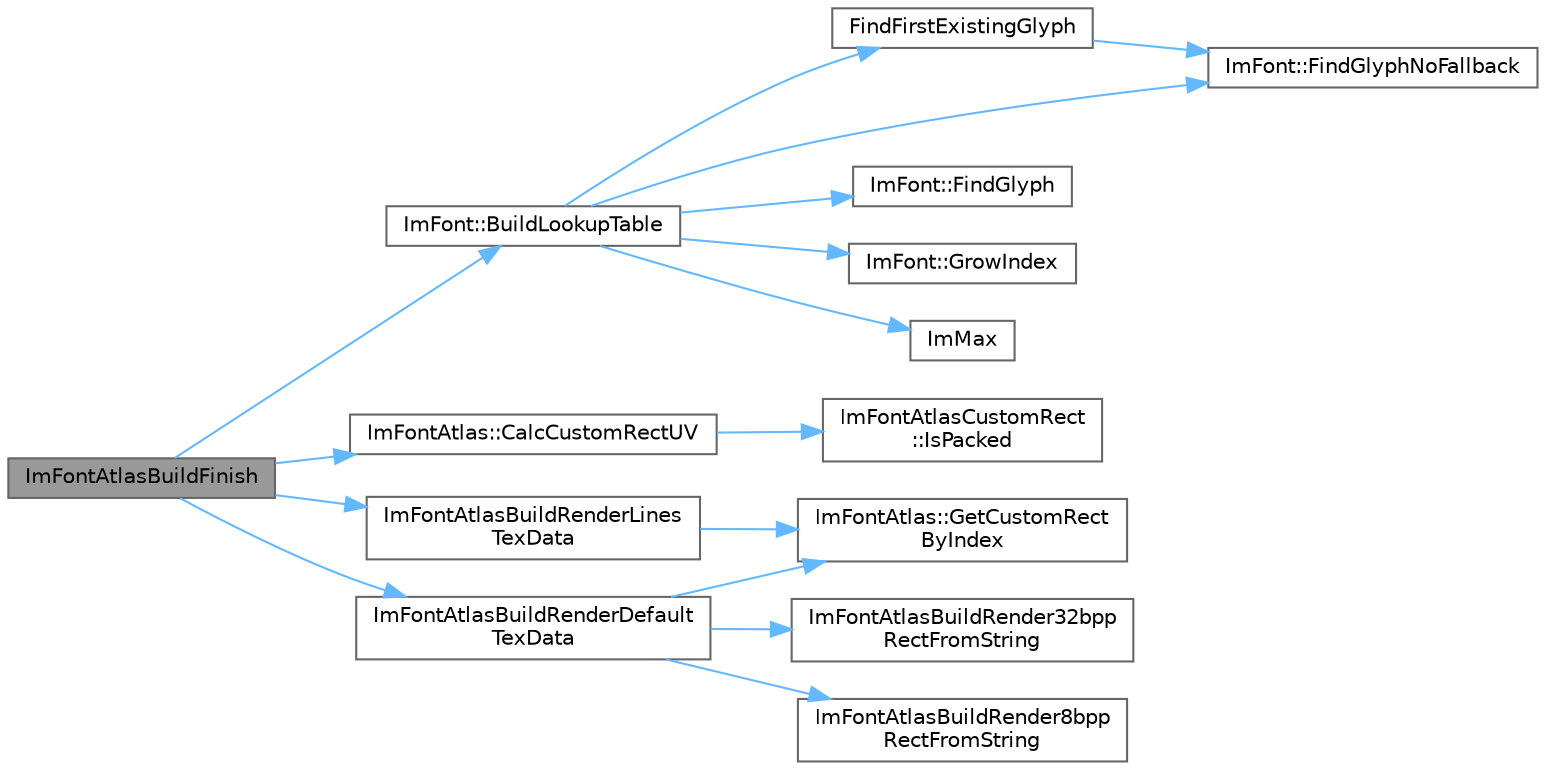 digraph "ImFontAtlasBuildFinish"
{
 // LATEX_PDF_SIZE
  bgcolor="transparent";
  edge [fontname=Helvetica,fontsize=10,labelfontname=Helvetica,labelfontsize=10];
  node [fontname=Helvetica,fontsize=10,shape=box,height=0.2,width=0.4];
  rankdir="LR";
  Node1 [id="Node000001",label="ImFontAtlasBuildFinish",height=0.2,width=0.4,color="gray40", fillcolor="grey60", style="filled", fontcolor="black",tooltip=" "];
  Node1 -> Node2 [id="edge16_Node000001_Node000002",color="steelblue1",style="solid",tooltip=" "];
  Node2 [id="Node000002",label="ImFont::BuildLookupTable",height=0.2,width=0.4,color="grey40", fillcolor="white", style="filled",URL="$struct_im_font.html#a04b3a1437bd0032722bbbd3613941162",tooltip=" "];
  Node2 -> Node3 [id="edge17_Node000002_Node000003",color="steelblue1",style="solid",tooltip=" "];
  Node3 [id="Node000003",label="FindFirstExistingGlyph",height=0.2,width=0.4,color="grey40", fillcolor="white", style="filled",URL="$imgui__draw_8cpp.html#abbf9333048e69bc2c78377c540592f98",tooltip=" "];
  Node3 -> Node4 [id="edge18_Node000003_Node000004",color="steelblue1",style="solid",tooltip=" "];
  Node4 [id="Node000004",label="ImFont::FindGlyphNoFallback",height=0.2,width=0.4,color="grey40", fillcolor="white", style="filled",URL="$struct_im_font.html#a9db5b4cc756ac1b01efbc79e3002f88d",tooltip=" "];
  Node2 -> Node5 [id="edge19_Node000002_Node000005",color="steelblue1",style="solid",tooltip=" "];
  Node5 [id="Node000005",label="ImFont::FindGlyph",height=0.2,width=0.4,color="grey40", fillcolor="white", style="filled",URL="$struct_im_font.html#a335e2966ab0f067c24f7bf6e6ebf7050",tooltip=" "];
  Node2 -> Node4 [id="edge20_Node000002_Node000004",color="steelblue1",style="solid",tooltip=" "];
  Node2 -> Node6 [id="edge21_Node000002_Node000006",color="steelblue1",style="solid",tooltip=" "];
  Node6 [id="Node000006",label="ImFont::GrowIndex",height=0.2,width=0.4,color="grey40", fillcolor="white", style="filled",URL="$struct_im_font.html#ab7865a365d9653b4636b198d2f222fd6",tooltip=" "];
  Node2 -> Node7 [id="edge22_Node000002_Node000007",color="steelblue1",style="solid",tooltip=" "];
  Node7 [id="Node000007",label="ImMax",height=0.2,width=0.4,color="grey40", fillcolor="white", style="filled",URL="$imgui__internal_8h.html#a7667efd95147d0422f140917c71a9226",tooltip=" "];
  Node1 -> Node8 [id="edge23_Node000001_Node000008",color="steelblue1",style="solid",tooltip=" "];
  Node8 [id="Node000008",label="ImFontAtlas::CalcCustomRectUV",height=0.2,width=0.4,color="grey40", fillcolor="white", style="filled",URL="$struct_im_font_atlas.html#a66bb70a3c3dab00bd714fc52e2195882",tooltip=" "];
  Node8 -> Node9 [id="edge24_Node000008_Node000009",color="steelblue1",style="solid",tooltip=" "];
  Node9 [id="Node000009",label="ImFontAtlasCustomRect\l::IsPacked",height=0.2,width=0.4,color="grey40", fillcolor="white", style="filled",URL="$struct_im_font_atlas_custom_rect.html#a8829c3c64981078ba03d75c2b07e2abc",tooltip=" "];
  Node1 -> Node10 [id="edge25_Node000001_Node000010",color="steelblue1",style="solid",tooltip=" "];
  Node10 [id="Node000010",label="ImFontAtlasBuildRenderDefault\lTexData",height=0.2,width=0.4,color="grey40", fillcolor="white", style="filled",URL="$imgui__draw_8cpp.html#a5c1e7dc4dbb8ef1787cc953b6156fb28",tooltip=" "];
  Node10 -> Node11 [id="edge26_Node000010_Node000011",color="steelblue1",style="solid",tooltip=" "];
  Node11 [id="Node000011",label="ImFontAtlas::GetCustomRect\lByIndex",height=0.2,width=0.4,color="grey40", fillcolor="white", style="filled",URL="$struct_im_font_atlas.html#a6a4c5f59c12c88a5c0429d6a6ec06481",tooltip=" "];
  Node10 -> Node12 [id="edge27_Node000010_Node000012",color="steelblue1",style="solid",tooltip=" "];
  Node12 [id="Node000012",label="ImFontAtlasBuildRender32bpp\lRectFromString",height=0.2,width=0.4,color="grey40", fillcolor="white", style="filled",URL="$imgui__draw_8cpp.html#a66ac51ad223da84c7167d4c9f4cfb2fb",tooltip=" "];
  Node10 -> Node13 [id="edge28_Node000010_Node000013",color="steelblue1",style="solid",tooltip=" "];
  Node13 [id="Node000013",label="ImFontAtlasBuildRender8bpp\lRectFromString",height=0.2,width=0.4,color="grey40", fillcolor="white", style="filled",URL="$imgui__draw_8cpp.html#acc7928ba77e5e06a342720ccf0a95ece",tooltip=" "];
  Node1 -> Node14 [id="edge29_Node000001_Node000014",color="steelblue1",style="solid",tooltip=" "];
  Node14 [id="Node000014",label="ImFontAtlasBuildRenderLines\lTexData",height=0.2,width=0.4,color="grey40", fillcolor="white", style="filled",URL="$imgui__draw_8cpp.html#ab634607914fd0dc9ed27d1dc65505adc",tooltip=" "];
  Node14 -> Node11 [id="edge30_Node000014_Node000011",color="steelblue1",style="solid",tooltip=" "];
}
